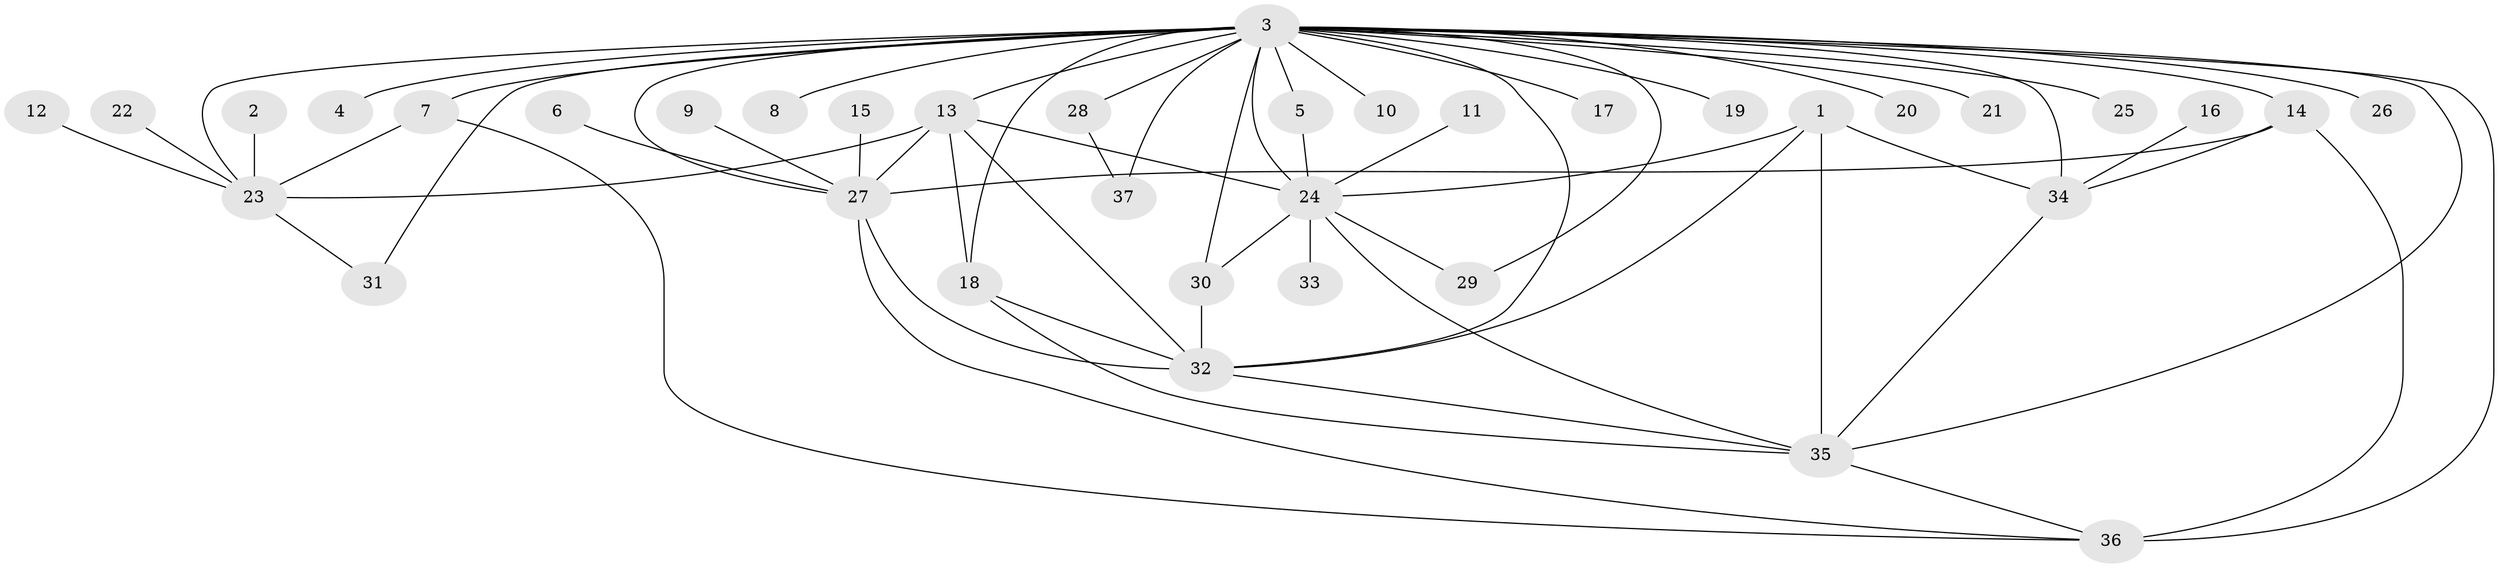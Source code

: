 // original degree distribution, {9: 0.02702702702702703, 28: 0.013513513513513514, 10: 0.013513513513513514, 4: 0.13513513513513514, 3: 0.14864864864864866, 1: 0.40540540540540543, 6: 0.013513513513513514, 7: 0.013513513513513514, 2: 0.1891891891891892, 5: 0.02702702702702703, 8: 0.013513513513513514}
// Generated by graph-tools (version 1.1) at 2025/26/03/09/25 03:26:07]
// undirected, 37 vertices, 63 edges
graph export_dot {
graph [start="1"]
  node [color=gray90,style=filled];
  1;
  2;
  3;
  4;
  5;
  6;
  7;
  8;
  9;
  10;
  11;
  12;
  13;
  14;
  15;
  16;
  17;
  18;
  19;
  20;
  21;
  22;
  23;
  24;
  25;
  26;
  27;
  28;
  29;
  30;
  31;
  32;
  33;
  34;
  35;
  36;
  37;
  1 -- 24 [weight=1.0];
  1 -- 32 [weight=1.0];
  1 -- 34 [weight=1.0];
  1 -- 35 [weight=1.0];
  2 -- 23 [weight=1.0];
  3 -- 4 [weight=1.0];
  3 -- 5 [weight=1.0];
  3 -- 7 [weight=1.0];
  3 -- 8 [weight=1.0];
  3 -- 10 [weight=1.0];
  3 -- 13 [weight=3.0];
  3 -- 14 [weight=2.0];
  3 -- 17 [weight=1.0];
  3 -- 18 [weight=1.0];
  3 -- 19 [weight=1.0];
  3 -- 20 [weight=1.0];
  3 -- 21 [weight=1.0];
  3 -- 23 [weight=1.0];
  3 -- 24 [weight=1.0];
  3 -- 25 [weight=1.0];
  3 -- 26 [weight=2.0];
  3 -- 27 [weight=2.0];
  3 -- 28 [weight=1.0];
  3 -- 29 [weight=1.0];
  3 -- 30 [weight=1.0];
  3 -- 31 [weight=1.0];
  3 -- 32 [weight=1.0];
  3 -- 34 [weight=1.0];
  3 -- 35 [weight=1.0];
  3 -- 36 [weight=2.0];
  3 -- 37 [weight=3.0];
  5 -- 24 [weight=1.0];
  6 -- 27 [weight=1.0];
  7 -- 23 [weight=1.0];
  7 -- 36 [weight=1.0];
  9 -- 27 [weight=1.0];
  11 -- 24 [weight=1.0];
  12 -- 23 [weight=1.0];
  13 -- 18 [weight=1.0];
  13 -- 23 [weight=1.0];
  13 -- 24 [weight=1.0];
  13 -- 27 [weight=1.0];
  13 -- 32 [weight=1.0];
  14 -- 27 [weight=1.0];
  14 -- 34 [weight=1.0];
  14 -- 36 [weight=1.0];
  15 -- 27 [weight=1.0];
  16 -- 34 [weight=1.0];
  18 -- 32 [weight=1.0];
  18 -- 35 [weight=1.0];
  22 -- 23 [weight=1.0];
  23 -- 31 [weight=1.0];
  24 -- 29 [weight=1.0];
  24 -- 30 [weight=1.0];
  24 -- 33 [weight=1.0];
  24 -- 35 [weight=1.0];
  27 -- 32 [weight=1.0];
  27 -- 36 [weight=1.0];
  28 -- 37 [weight=1.0];
  30 -- 32 [weight=1.0];
  32 -- 35 [weight=1.0];
  34 -- 35 [weight=1.0];
  35 -- 36 [weight=1.0];
}

